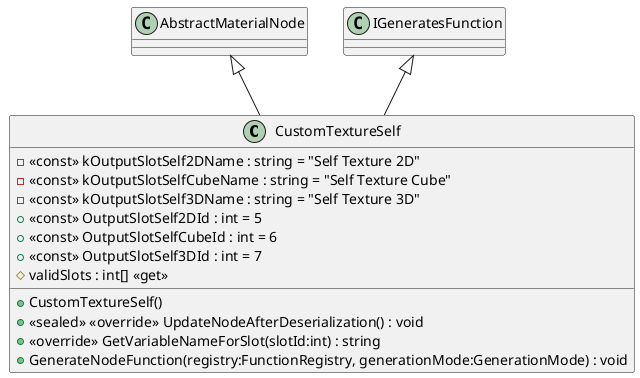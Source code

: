 @startuml
class CustomTextureSelf {
    - <<const>> kOutputSlotSelf2DName : string = "Self Texture 2D"
    - <<const>> kOutputSlotSelfCubeName : string = "Self Texture Cube"
    - <<const>> kOutputSlotSelf3DName : string = "Self Texture 3D"
    + <<const>> OutputSlotSelf2DId : int = 5
    + <<const>> OutputSlotSelfCubeId : int = 6
    + <<const>> OutputSlotSelf3DId : int = 7
    + CustomTextureSelf()
    # validSlots : int[] <<get>>
    + <<sealed>> <<override>> UpdateNodeAfterDeserialization() : void
    + <<override>> GetVariableNameForSlot(slotId:int) : string
    + GenerateNodeFunction(registry:FunctionRegistry, generationMode:GenerationMode) : void
}
AbstractMaterialNode <|-- CustomTextureSelf
IGeneratesFunction <|-- CustomTextureSelf
@enduml
